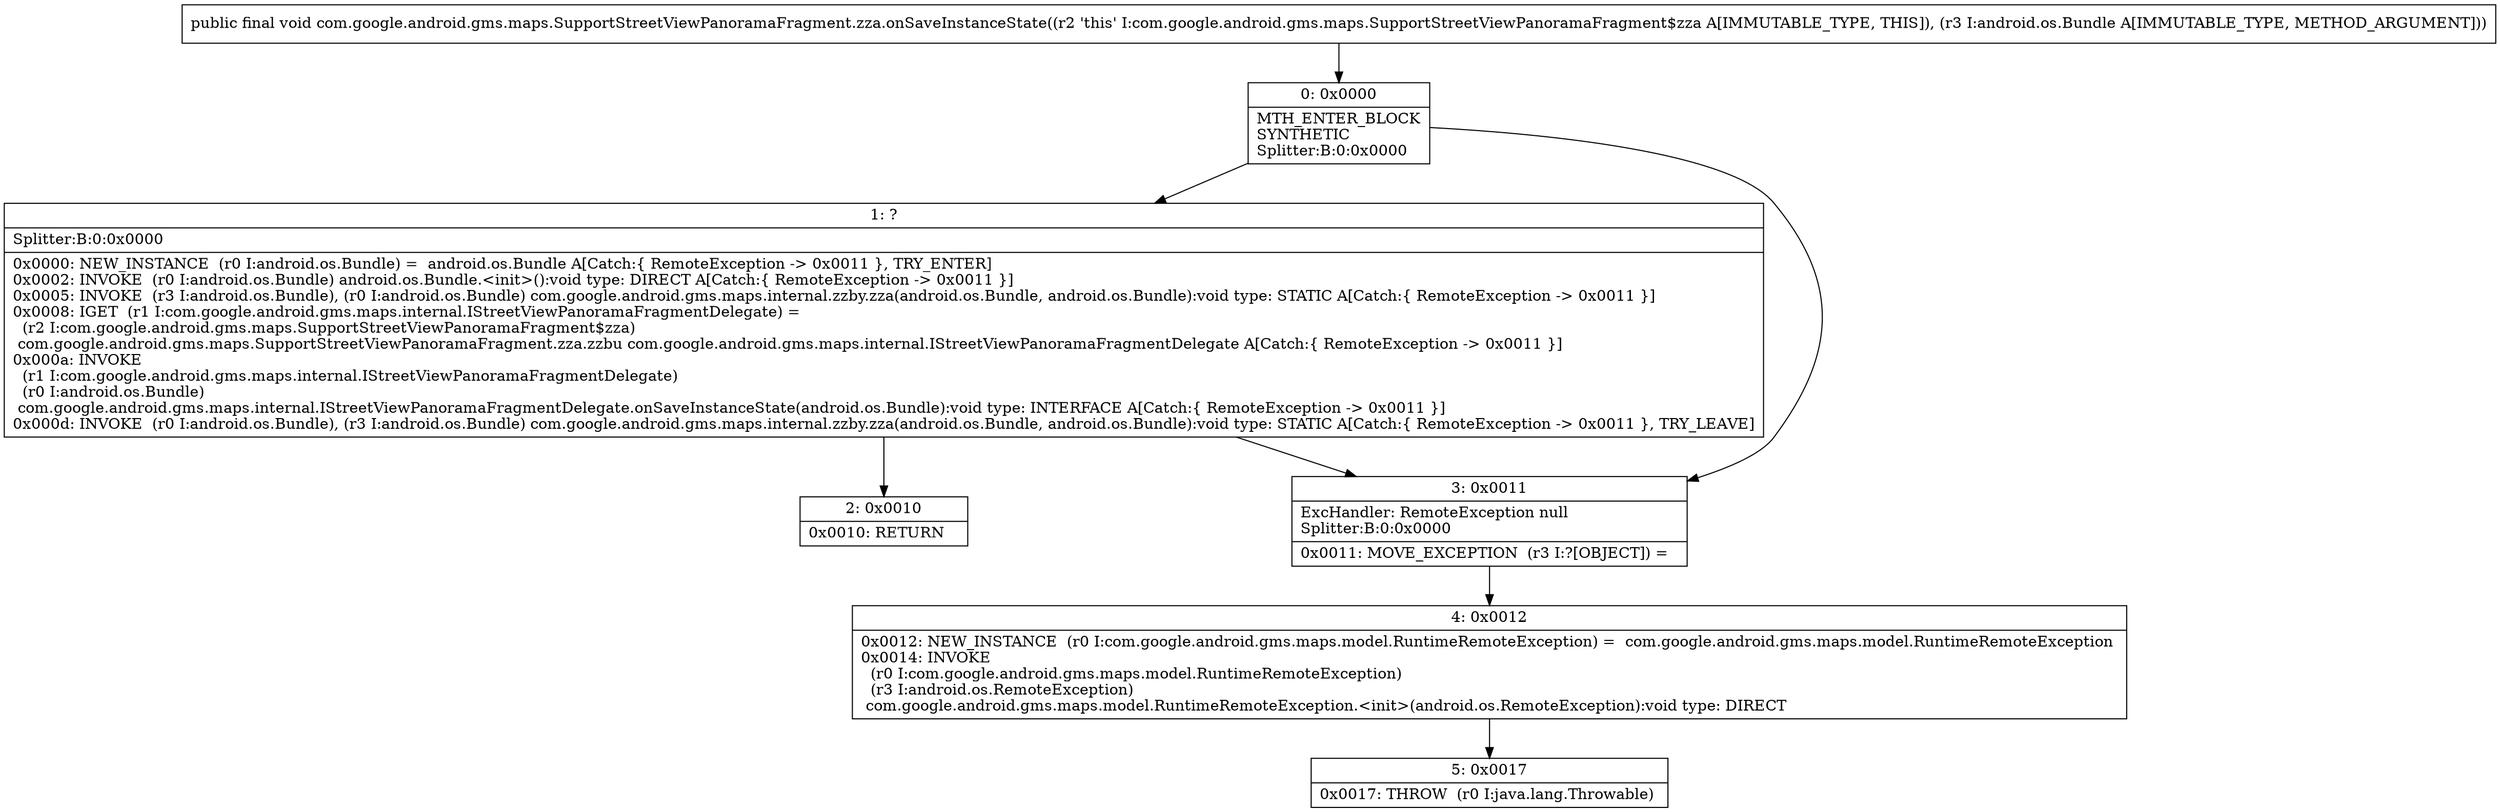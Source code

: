 digraph "CFG forcom.google.android.gms.maps.SupportStreetViewPanoramaFragment.zza.onSaveInstanceState(Landroid\/os\/Bundle;)V" {
Node_0 [shape=record,label="{0\:\ 0x0000|MTH_ENTER_BLOCK\lSYNTHETIC\lSplitter:B:0:0x0000\l}"];
Node_1 [shape=record,label="{1\:\ ?|Splitter:B:0:0x0000\l|0x0000: NEW_INSTANCE  (r0 I:android.os.Bundle) =  android.os.Bundle A[Catch:\{ RemoteException \-\> 0x0011 \}, TRY_ENTER]\l0x0002: INVOKE  (r0 I:android.os.Bundle) android.os.Bundle.\<init\>():void type: DIRECT A[Catch:\{ RemoteException \-\> 0x0011 \}]\l0x0005: INVOKE  (r3 I:android.os.Bundle), (r0 I:android.os.Bundle) com.google.android.gms.maps.internal.zzby.zza(android.os.Bundle, android.os.Bundle):void type: STATIC A[Catch:\{ RemoteException \-\> 0x0011 \}]\l0x0008: IGET  (r1 I:com.google.android.gms.maps.internal.IStreetViewPanoramaFragmentDelegate) = \l  (r2 I:com.google.android.gms.maps.SupportStreetViewPanoramaFragment$zza)\l com.google.android.gms.maps.SupportStreetViewPanoramaFragment.zza.zzbu com.google.android.gms.maps.internal.IStreetViewPanoramaFragmentDelegate A[Catch:\{ RemoteException \-\> 0x0011 \}]\l0x000a: INVOKE  \l  (r1 I:com.google.android.gms.maps.internal.IStreetViewPanoramaFragmentDelegate)\l  (r0 I:android.os.Bundle)\l com.google.android.gms.maps.internal.IStreetViewPanoramaFragmentDelegate.onSaveInstanceState(android.os.Bundle):void type: INTERFACE A[Catch:\{ RemoteException \-\> 0x0011 \}]\l0x000d: INVOKE  (r0 I:android.os.Bundle), (r3 I:android.os.Bundle) com.google.android.gms.maps.internal.zzby.zza(android.os.Bundle, android.os.Bundle):void type: STATIC A[Catch:\{ RemoteException \-\> 0x0011 \}, TRY_LEAVE]\l}"];
Node_2 [shape=record,label="{2\:\ 0x0010|0x0010: RETURN   \l}"];
Node_3 [shape=record,label="{3\:\ 0x0011|ExcHandler: RemoteException null\lSplitter:B:0:0x0000\l|0x0011: MOVE_EXCEPTION  (r3 I:?[OBJECT]) =  \l}"];
Node_4 [shape=record,label="{4\:\ 0x0012|0x0012: NEW_INSTANCE  (r0 I:com.google.android.gms.maps.model.RuntimeRemoteException) =  com.google.android.gms.maps.model.RuntimeRemoteException \l0x0014: INVOKE  \l  (r0 I:com.google.android.gms.maps.model.RuntimeRemoteException)\l  (r3 I:android.os.RemoteException)\l com.google.android.gms.maps.model.RuntimeRemoteException.\<init\>(android.os.RemoteException):void type: DIRECT \l}"];
Node_5 [shape=record,label="{5\:\ 0x0017|0x0017: THROW  (r0 I:java.lang.Throwable) \l}"];
MethodNode[shape=record,label="{public final void com.google.android.gms.maps.SupportStreetViewPanoramaFragment.zza.onSaveInstanceState((r2 'this' I:com.google.android.gms.maps.SupportStreetViewPanoramaFragment$zza A[IMMUTABLE_TYPE, THIS]), (r3 I:android.os.Bundle A[IMMUTABLE_TYPE, METHOD_ARGUMENT])) }"];
MethodNode -> Node_0;
Node_0 -> Node_1;
Node_0 -> Node_3;
Node_1 -> Node_2;
Node_1 -> Node_3;
Node_3 -> Node_4;
Node_4 -> Node_5;
}

